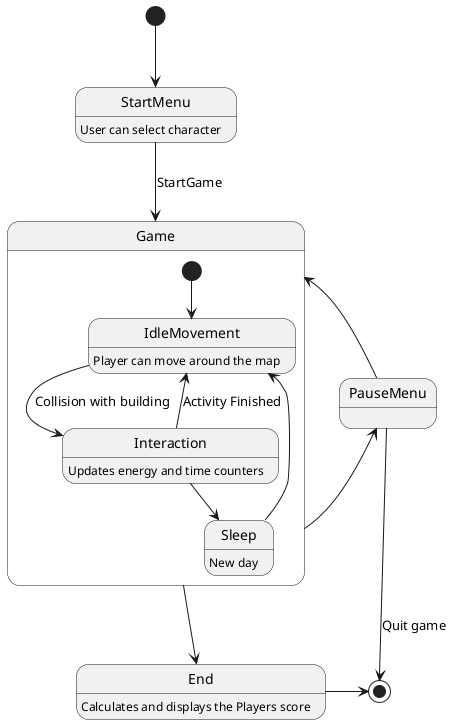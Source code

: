 @startuml
'https://plantuml.com/state-diagram

[*] --> StartMenu

state StartMenu {
    StartMenu: User can select character
}

state Game{
    [*] --> IdleMovement

    IdleMovement: Player can move around the map

    IdleMovement --> Interaction:Collision with building
    Interaction --> IdleMovement:Activity Finished
    Interaction: Updates energy and time counters
    Interaction  --> Sleep
    Sleep:New day
    Sleep --> IdleMovement
}

state End{
    End:Calculates and displays the Players score
}

state PauseMenu{

}

StartMenu --> Game: StartGame
Game -> PauseMenu
Game <- PauseMenu
Game --> End
End -> [*]
PauseMenu --> [*] : Quit game
@enduml